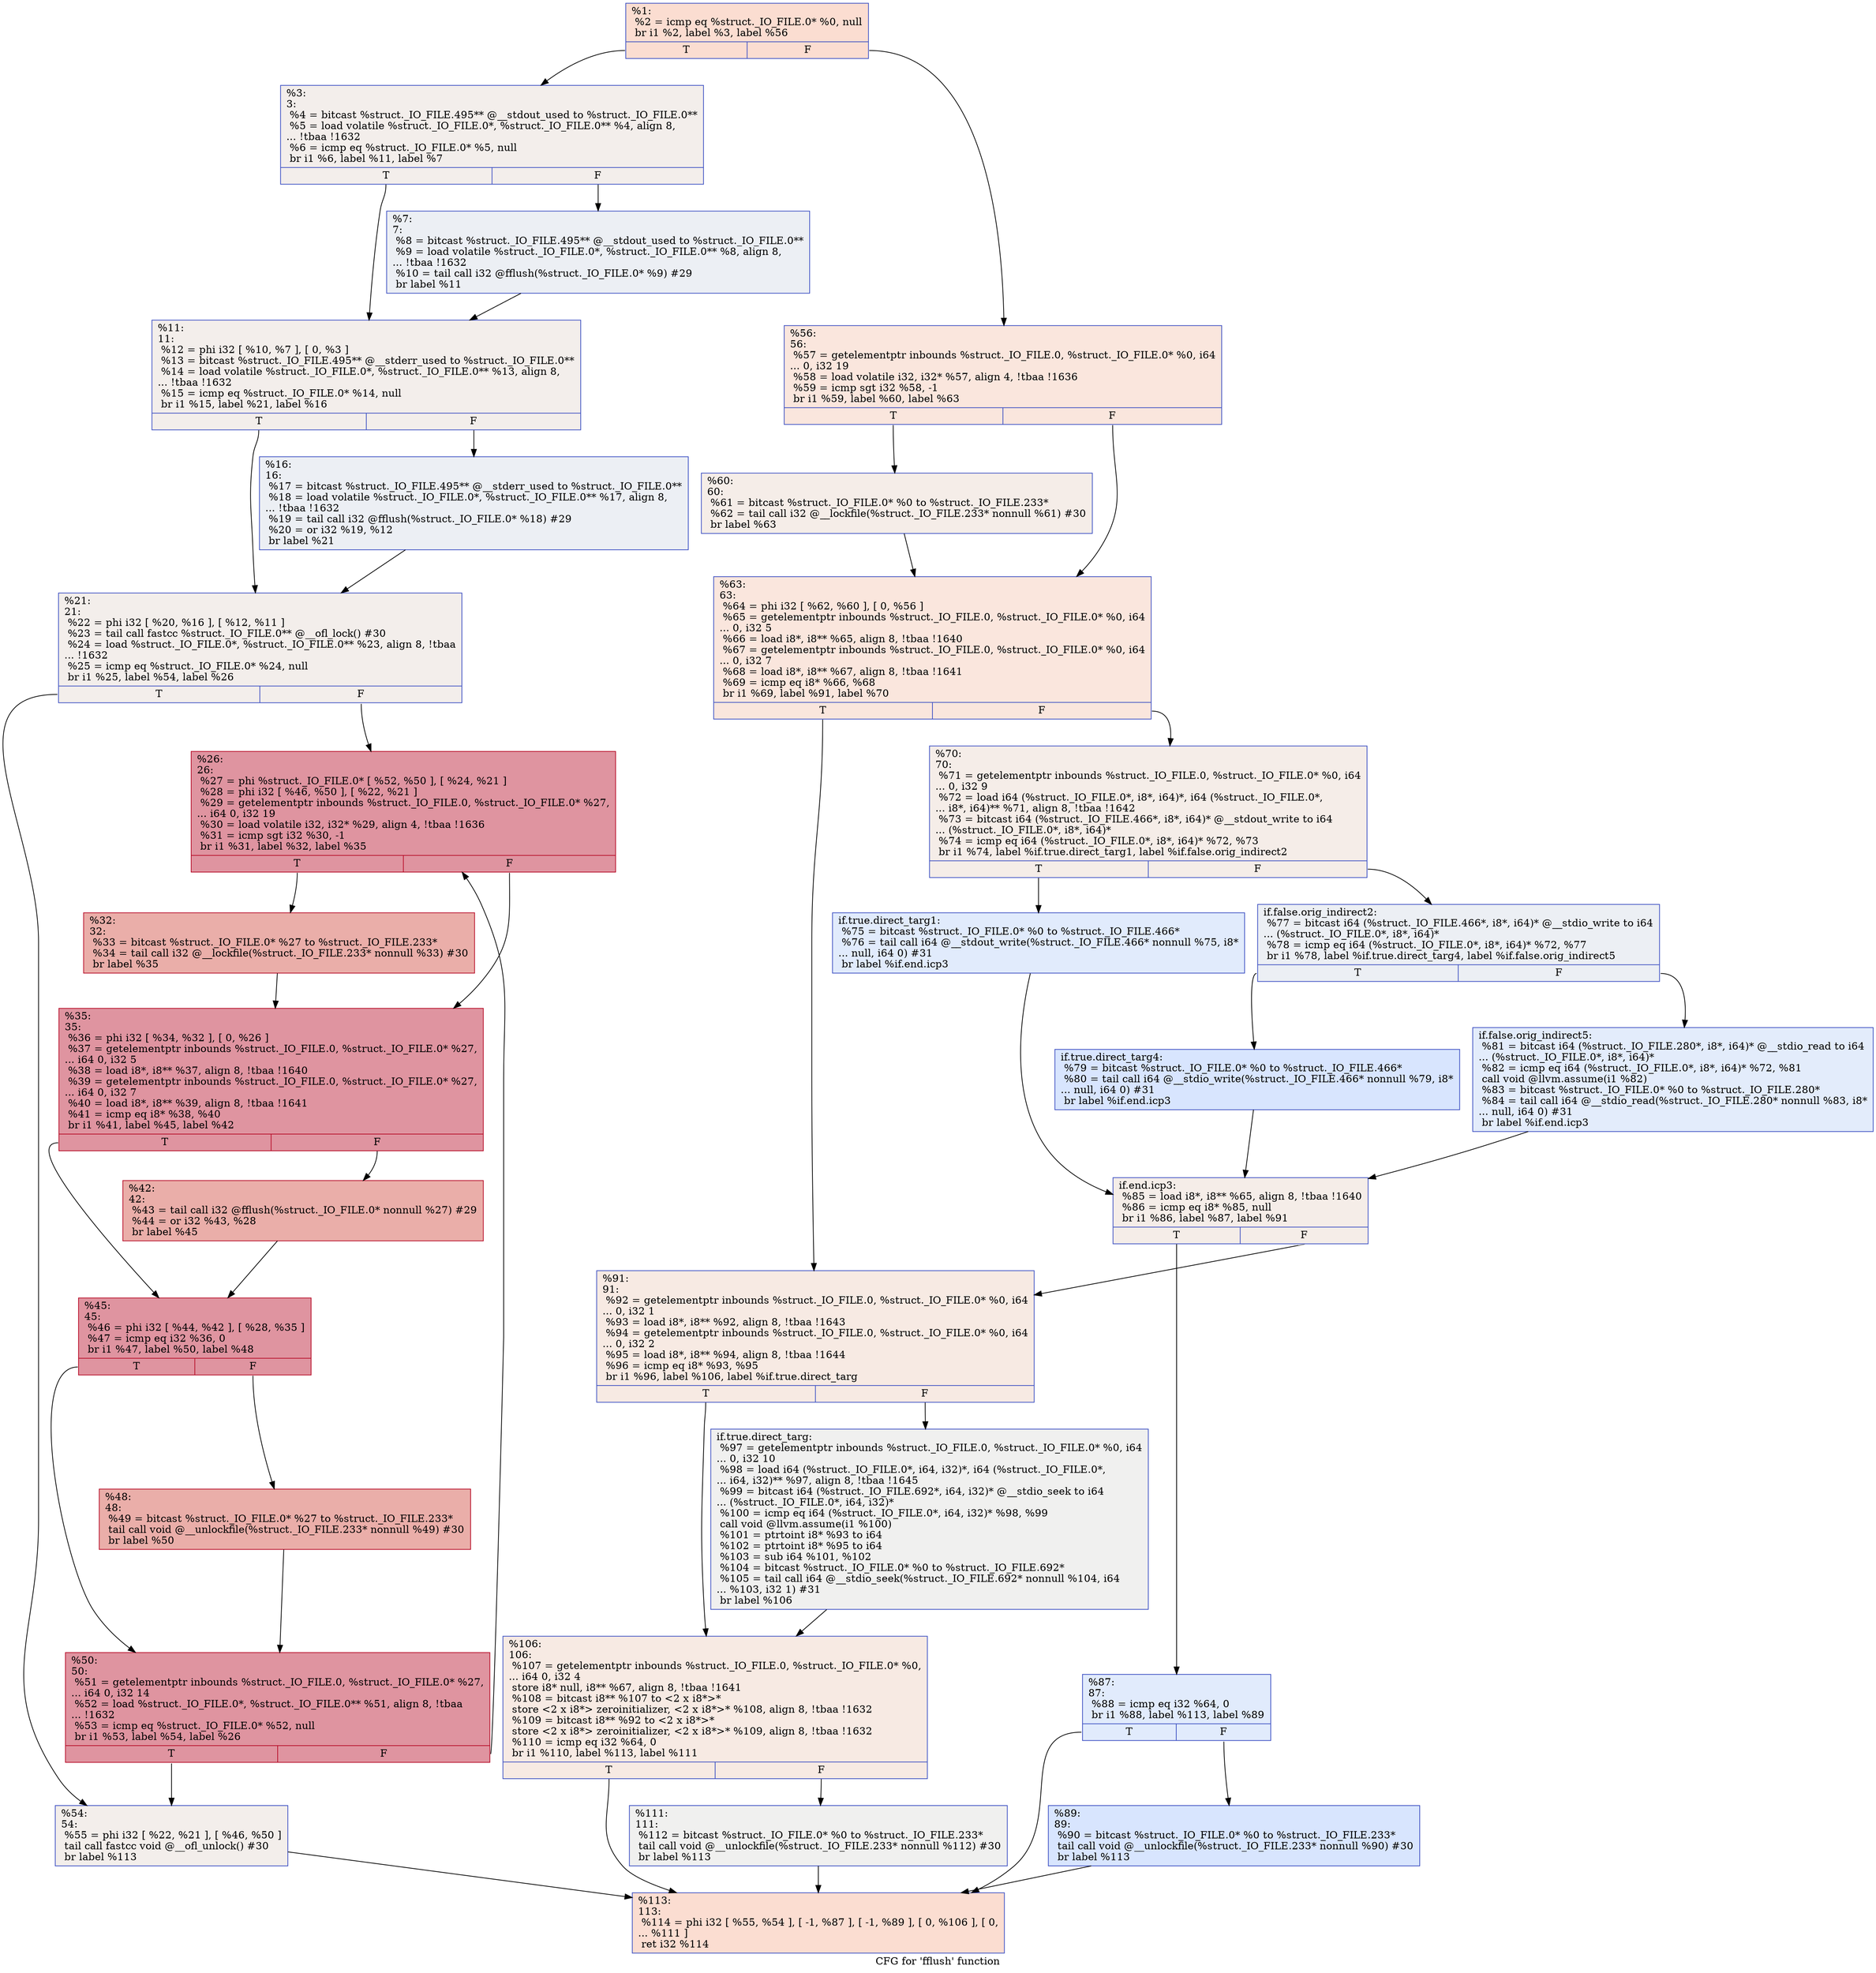 digraph "CFG for 'fflush' function" {
	label="CFG for 'fflush' function";

	Node0x1565370 [shape=record,color="#3d50c3ff", style=filled, fillcolor="#f7b39670",label="{%1:\l  %2 = icmp eq %struct._IO_FILE.0* %0, null\l  br i1 %2, label %3, label %56\l|{<s0>T|<s1>F}}"];
	Node0x1565370:s0 -> Node0x1565600;
	Node0x1565370:s1 -> Node0x1565a10;
	Node0x1565600 [shape=record,color="#3d50c3ff", style=filled, fillcolor="#e5d8d170",label="{%3:\l3:                                                \l  %4 = bitcast %struct._IO_FILE.495** @__stdout_used to %struct._IO_FILE.0**\l  %5 = load volatile %struct._IO_FILE.0*, %struct._IO_FILE.0** %4, align 8,\l... !tbaa !1632\l  %6 = icmp eq %struct._IO_FILE.0* %5, null\l  br i1 %6, label %11, label %7\l|{<s0>T|<s1>F}}"];
	Node0x1565600:s0 -> Node0x15656a0;
	Node0x1565600:s1 -> Node0x1565650;
	Node0x1565650 [shape=record,color="#3d50c3ff", style=filled, fillcolor="#d4dbe670",label="{%7:\l7:                                                \l  %8 = bitcast %struct._IO_FILE.495** @__stdout_used to %struct._IO_FILE.0**\l  %9 = load volatile %struct._IO_FILE.0*, %struct._IO_FILE.0** %8, align 8,\l... !tbaa !1632\l  %10 = tail call i32 @fflush(%struct._IO_FILE.0* %9) #29\l  br label %11\l}"];
	Node0x1565650 -> Node0x15656a0;
	Node0x15656a0 [shape=record,color="#3d50c3ff", style=filled, fillcolor="#e5d8d170",label="{%11:\l11:                                               \l  %12 = phi i32 [ %10, %7 ], [ 0, %3 ]\l  %13 = bitcast %struct._IO_FILE.495** @__stderr_used to %struct._IO_FILE.0**\l  %14 = load volatile %struct._IO_FILE.0*, %struct._IO_FILE.0** %13, align 8,\l... !tbaa !1632\l  %15 = icmp eq %struct._IO_FILE.0* %14, null\l  br i1 %15, label %21, label %16\l|{<s0>T|<s1>F}}"];
	Node0x15656a0:s0 -> Node0x1565740;
	Node0x15656a0:s1 -> Node0x15656f0;
	Node0x15656f0 [shape=record,color="#3d50c3ff", style=filled, fillcolor="#d4dbe670",label="{%16:\l16:                                               \l  %17 = bitcast %struct._IO_FILE.495** @__stderr_used to %struct._IO_FILE.0**\l  %18 = load volatile %struct._IO_FILE.0*, %struct._IO_FILE.0** %17, align 8,\l... !tbaa !1632\l  %19 = tail call i32 @fflush(%struct._IO_FILE.0* %18) #29\l  %20 = or i32 %19, %12\l  br label %21\l}"];
	Node0x15656f0 -> Node0x1565740;
	Node0x1565740 [shape=record,color="#3d50c3ff", style=filled, fillcolor="#e5d8d170",label="{%21:\l21:                                               \l  %22 = phi i32 [ %20, %16 ], [ %12, %11 ]\l  %23 = tail call fastcc %struct._IO_FILE.0** @__ofl_lock() #30\l  %24 = load %struct._IO_FILE.0*, %struct._IO_FILE.0** %23, align 8, !tbaa\l... !1632\l  %25 = icmp eq %struct._IO_FILE.0* %24, null\l  br i1 %25, label %54, label %26\l|{<s0>T|<s1>F}}"];
	Node0x1565740:s0 -> Node0x15659c0;
	Node0x1565740:s1 -> Node0x1565790;
	Node0x1565790 [shape=record,color="#b70d28ff", style=filled, fillcolor="#b70d2870",label="{%26:\l26:                                               \l  %27 = phi %struct._IO_FILE.0* [ %52, %50 ], [ %24, %21 ]\l  %28 = phi i32 [ %46, %50 ], [ %22, %21 ]\l  %29 = getelementptr inbounds %struct._IO_FILE.0, %struct._IO_FILE.0* %27,\l... i64 0, i32 19\l  %30 = load volatile i32, i32* %29, align 4, !tbaa !1636\l  %31 = icmp sgt i32 %30, -1\l  br i1 %31, label %32, label %35\l|{<s0>T|<s1>F}}"];
	Node0x1565790:s0 -> Node0x15657e0;
	Node0x1565790:s1 -> Node0x1565830;
	Node0x15657e0 [shape=record,color="#b70d28ff", style=filled, fillcolor="#d0473d70",label="{%32:\l32:                                               \l  %33 = bitcast %struct._IO_FILE.0* %27 to %struct._IO_FILE.233*\l  %34 = tail call i32 @__lockfile(%struct._IO_FILE.233* nonnull %33) #30\l  br label %35\l}"];
	Node0x15657e0 -> Node0x1565830;
	Node0x1565830 [shape=record,color="#b70d28ff", style=filled, fillcolor="#b70d2870",label="{%35:\l35:                                               \l  %36 = phi i32 [ %34, %32 ], [ 0, %26 ]\l  %37 = getelementptr inbounds %struct._IO_FILE.0, %struct._IO_FILE.0* %27,\l... i64 0, i32 5\l  %38 = load i8*, i8** %37, align 8, !tbaa !1640\l  %39 = getelementptr inbounds %struct._IO_FILE.0, %struct._IO_FILE.0* %27,\l... i64 0, i32 7\l  %40 = load i8*, i8** %39, align 8, !tbaa !1641\l  %41 = icmp eq i8* %38, %40\l  br i1 %41, label %45, label %42\l|{<s0>T|<s1>F}}"];
	Node0x1565830:s0 -> Node0x15658d0;
	Node0x1565830:s1 -> Node0x1565880;
	Node0x1565880 [shape=record,color="#b70d28ff", style=filled, fillcolor="#d0473d70",label="{%42:\l42:                                               \l  %43 = tail call i32 @fflush(%struct._IO_FILE.0* nonnull %27) #29\l  %44 = or i32 %43, %28\l  br label %45\l}"];
	Node0x1565880 -> Node0x15658d0;
	Node0x15658d0 [shape=record,color="#b70d28ff", style=filled, fillcolor="#b70d2870",label="{%45:\l45:                                               \l  %46 = phi i32 [ %44, %42 ], [ %28, %35 ]\l  %47 = icmp eq i32 %36, 0\l  br i1 %47, label %50, label %48\l|{<s0>T|<s1>F}}"];
	Node0x15658d0:s0 -> Node0x1565970;
	Node0x15658d0:s1 -> Node0x1565920;
	Node0x1565920 [shape=record,color="#b70d28ff", style=filled, fillcolor="#d0473d70",label="{%48:\l48:                                               \l  %49 = bitcast %struct._IO_FILE.0* %27 to %struct._IO_FILE.233*\l  tail call void @__unlockfile(%struct._IO_FILE.233* nonnull %49) #30\l  br label %50\l}"];
	Node0x1565920 -> Node0x1565970;
	Node0x1565970 [shape=record,color="#b70d28ff", style=filled, fillcolor="#b70d2870",label="{%50:\l50:                                               \l  %51 = getelementptr inbounds %struct._IO_FILE.0, %struct._IO_FILE.0* %27,\l... i64 0, i32 14\l  %52 = load %struct._IO_FILE.0*, %struct._IO_FILE.0** %51, align 8, !tbaa\l... !1632\l  %53 = icmp eq %struct._IO_FILE.0* %52, null\l  br i1 %53, label %54, label %26\l|{<s0>T|<s1>F}}"];
	Node0x1565970:s0 -> Node0x15659c0;
	Node0x1565970:s1 -> Node0x1565790;
	Node0x15659c0 [shape=record,color="#3d50c3ff", style=filled, fillcolor="#e5d8d170",label="{%54:\l54:                                               \l  %55 = phi i32 [ %22, %21 ], [ %46, %50 ]\l  tail call fastcc void @__ofl_unlock() #30\l  br label %113\l}"];
	Node0x15659c0 -> Node0x1565ec0;
	Node0x1565a10 [shape=record,color="#3d50c3ff", style=filled, fillcolor="#f3c7b170",label="{%56:\l56:                                               \l  %57 = getelementptr inbounds %struct._IO_FILE.0, %struct._IO_FILE.0* %0, i64\l... 0, i32 19\l  %58 = load volatile i32, i32* %57, align 4, !tbaa !1636\l  %59 = icmp sgt i32 %58, -1\l  br i1 %59, label %60, label %63\l|{<s0>T|<s1>F}}"];
	Node0x1565a10:s0 -> Node0x1565a60;
	Node0x1565a10:s1 -> Node0x1565ab0;
	Node0x1565a60 [shape=record,color="#3d50c3ff", style=filled, fillcolor="#e8d6cc70",label="{%60:\l60:                                               \l  %61 = bitcast %struct._IO_FILE.0* %0 to %struct._IO_FILE.233*\l  %62 = tail call i32 @__lockfile(%struct._IO_FILE.233* nonnull %61) #30\l  br label %63\l}"];
	Node0x1565a60 -> Node0x1565ab0;
	Node0x1565ab0 [shape=record,color="#3d50c3ff", style=filled, fillcolor="#f3c7b170",label="{%63:\l63:                                               \l  %64 = phi i32 [ %62, %60 ], [ 0, %56 ]\l  %65 = getelementptr inbounds %struct._IO_FILE.0, %struct._IO_FILE.0* %0, i64\l... 0, i32 5\l  %66 = load i8*, i8** %65, align 8, !tbaa !1640\l  %67 = getelementptr inbounds %struct._IO_FILE.0, %struct._IO_FILE.0* %0, i64\l... 0, i32 7\l  %68 = load i8*, i8** %67, align 8, !tbaa !1641\l  %69 = icmp eq i8* %66, %68\l  br i1 %69, label %91, label %70\l|{<s0>T|<s1>F}}"];
	Node0x1565ab0:s0 -> Node0x1565d80;
	Node0x1565ab0:s1 -> Node0x1565b00;
	Node0x1565b00 [shape=record,color="#3d50c3ff", style=filled, fillcolor="#e8d6cc70",label="{%70:\l70:                                               \l  %71 = getelementptr inbounds %struct._IO_FILE.0, %struct._IO_FILE.0* %0, i64\l... 0, i32 9\l  %72 = load i64 (%struct._IO_FILE.0*, i8*, i64)*, i64 (%struct._IO_FILE.0*,\l... i8*, i64)** %71, align 8, !tbaa !1642\l  %73 = bitcast i64 (%struct._IO_FILE.466*, i8*, i64)* @__stdout_write to i64\l... (%struct._IO_FILE.0*, i8*, i64)*\l  %74 = icmp eq i64 (%struct._IO_FILE.0*, i8*, i64)* %72, %73\l  br i1 %74, label %if.true.direct_targ1, label %if.false.orig_indirect2\l|{<s0>T|<s1>F}}"];
	Node0x1565b00:s0 -> Node0x1565b50;
	Node0x1565b00:s1 -> Node0x1565ba0;
	Node0x1565b50 [shape=record,color="#3d50c3ff", style=filled, fillcolor="#bbd1f870",label="{if.true.direct_targ1:                             \l  %75 = bitcast %struct._IO_FILE.0* %0 to %struct._IO_FILE.466*\l  %76 = tail call i64 @__stdout_write(%struct._IO_FILE.466* nonnull %75, i8*\l... null, i64 0) #31\l  br label %if.end.icp3\l}"];
	Node0x1565b50 -> Node0x1565c90;
	Node0x1565ba0 [shape=record,color="#3d50c3ff", style=filled, fillcolor="#d4dbe670",label="{if.false.orig_indirect2:                          \l  %77 = bitcast i64 (%struct._IO_FILE.466*, i8*, i64)* @__stdio_write to i64\l... (%struct._IO_FILE.0*, i8*, i64)*\l  %78 = icmp eq i64 (%struct._IO_FILE.0*, i8*, i64)* %72, %77\l  br i1 %78, label %if.true.direct_targ4, label %if.false.orig_indirect5\l|{<s0>T|<s1>F}}"];
	Node0x1565ba0:s0 -> Node0x1565bf0;
	Node0x1565ba0:s1 -> Node0x1565c40;
	Node0x1565bf0 [shape=record,color="#3d50c3ff", style=filled, fillcolor="#a7c5fe70",label="{if.true.direct_targ4:                             \l  %79 = bitcast %struct._IO_FILE.0* %0 to %struct._IO_FILE.466*\l  %80 = tail call i64 @__stdio_write(%struct._IO_FILE.466* nonnull %79, i8*\l... null, i64 0) #31\l  br label %if.end.icp3\l}"];
	Node0x1565bf0 -> Node0x1565c90;
	Node0x1565c40 [shape=record,color="#3d50c3ff", style=filled, fillcolor="#bfd3f670",label="{if.false.orig_indirect5:                          \l  %81 = bitcast i64 (%struct._IO_FILE.280*, i8*, i64)* @__stdio_read to i64\l... (%struct._IO_FILE.0*, i8*, i64)*\l  %82 = icmp eq i64 (%struct._IO_FILE.0*, i8*, i64)* %72, %81\l  call void @llvm.assume(i1 %82)\l  %83 = bitcast %struct._IO_FILE.0* %0 to %struct._IO_FILE.280*\l  %84 = tail call i64 @__stdio_read(%struct._IO_FILE.280* nonnull %83, i8*\l... null, i64 0) #31\l  br label %if.end.icp3\l}"];
	Node0x1565c40 -> Node0x1565c90;
	Node0x1565c90 [shape=record,color="#3d50c3ff", style=filled, fillcolor="#e8d6cc70",label="{if.end.icp3:                                      \l  %85 = load i8*, i8** %65, align 8, !tbaa !1640\l  %86 = icmp eq i8* %85, null\l  br i1 %86, label %87, label %91\l|{<s0>T|<s1>F}}"];
	Node0x1565c90:s0 -> Node0x1565ce0;
	Node0x1565c90:s1 -> Node0x1565d80;
	Node0x1565ce0 [shape=record,color="#3d50c3ff", style=filled, fillcolor="#bbd1f870",label="{%87:\l87:                                               \l  %88 = icmp eq i32 %64, 0\l  br i1 %88, label %113, label %89\l|{<s0>T|<s1>F}}"];
	Node0x1565ce0:s0 -> Node0x1565ec0;
	Node0x1565ce0:s1 -> Node0x1565d30;
	Node0x1565d30 [shape=record,color="#3d50c3ff", style=filled, fillcolor="#a7c5fe70",label="{%89:\l89:                                               \l  %90 = bitcast %struct._IO_FILE.0* %0 to %struct._IO_FILE.233*\l  tail call void @__unlockfile(%struct._IO_FILE.233* nonnull %90) #30\l  br label %113\l}"];
	Node0x1565d30 -> Node0x1565ec0;
	Node0x1565d80 [shape=record,color="#3d50c3ff", style=filled, fillcolor="#eed0c070",label="{%91:\l91:                                               \l  %92 = getelementptr inbounds %struct._IO_FILE.0, %struct._IO_FILE.0* %0, i64\l... 0, i32 1\l  %93 = load i8*, i8** %92, align 8, !tbaa !1643\l  %94 = getelementptr inbounds %struct._IO_FILE.0, %struct._IO_FILE.0* %0, i64\l... 0, i32 2\l  %95 = load i8*, i8** %94, align 8, !tbaa !1644\l  %96 = icmp eq i8* %93, %95\l  br i1 %96, label %106, label %if.true.direct_targ\l|{<s0>T|<s1>F}}"];
	Node0x1565d80:s0 -> Node0x1565e20;
	Node0x1565d80:s1 -> Node0x1565dd0;
	Node0x1565dd0 [shape=record,color="#3d50c3ff", style=filled, fillcolor="#dedcdb70",label="{if.true.direct_targ:                              \l  %97 = getelementptr inbounds %struct._IO_FILE.0, %struct._IO_FILE.0* %0, i64\l... 0, i32 10\l  %98 = load i64 (%struct._IO_FILE.0*, i64, i32)*, i64 (%struct._IO_FILE.0*,\l... i64, i32)** %97, align 8, !tbaa !1645\l  %99 = bitcast i64 (%struct._IO_FILE.692*, i64, i32)* @__stdio_seek to i64\l... (%struct._IO_FILE.0*, i64, i32)*\l  %100 = icmp eq i64 (%struct._IO_FILE.0*, i64, i32)* %98, %99\l  call void @llvm.assume(i1 %100)\l  %101 = ptrtoint i8* %93 to i64\l  %102 = ptrtoint i8* %95 to i64\l  %103 = sub i64 %101, %102\l  %104 = bitcast %struct._IO_FILE.0* %0 to %struct._IO_FILE.692*\l  %105 = tail call i64 @__stdio_seek(%struct._IO_FILE.692* nonnull %104, i64\l... %103, i32 1) #31\l  br label %106\l}"];
	Node0x1565dd0 -> Node0x1565e20;
	Node0x1565e20 [shape=record,color="#3d50c3ff", style=filled, fillcolor="#eed0c070",label="{%106:\l106:                                              \l  %107 = getelementptr inbounds %struct._IO_FILE.0, %struct._IO_FILE.0* %0,\l... i64 0, i32 4\l  store i8* null, i8** %67, align 8, !tbaa !1641\l  %108 = bitcast i8** %107 to \<2 x i8*\>*\l  store \<2 x i8*\> zeroinitializer, \<2 x i8*\>* %108, align 8, !tbaa !1632\l  %109 = bitcast i8** %92 to \<2 x i8*\>*\l  store \<2 x i8*\> zeroinitializer, \<2 x i8*\>* %109, align 8, !tbaa !1632\l  %110 = icmp eq i32 %64, 0\l  br i1 %110, label %113, label %111\l|{<s0>T|<s1>F}}"];
	Node0x1565e20:s0 -> Node0x1565ec0;
	Node0x1565e20:s1 -> Node0x1565e70;
	Node0x1565e70 [shape=record,color="#3d50c3ff", style=filled, fillcolor="#dedcdb70",label="{%111:\l111:                                              \l  %112 = bitcast %struct._IO_FILE.0* %0 to %struct._IO_FILE.233*\l  tail call void @__unlockfile(%struct._IO_FILE.233* nonnull %112) #30\l  br label %113\l}"];
	Node0x1565e70 -> Node0x1565ec0;
	Node0x1565ec0 [shape=record,color="#3d50c3ff", style=filled, fillcolor="#f7b39670",label="{%113:\l113:                                              \l  %114 = phi i32 [ %55, %54 ], [ -1, %87 ], [ -1, %89 ], [ 0, %106 ], [ 0,\l... %111 ]\l  ret i32 %114\l}"];
}
